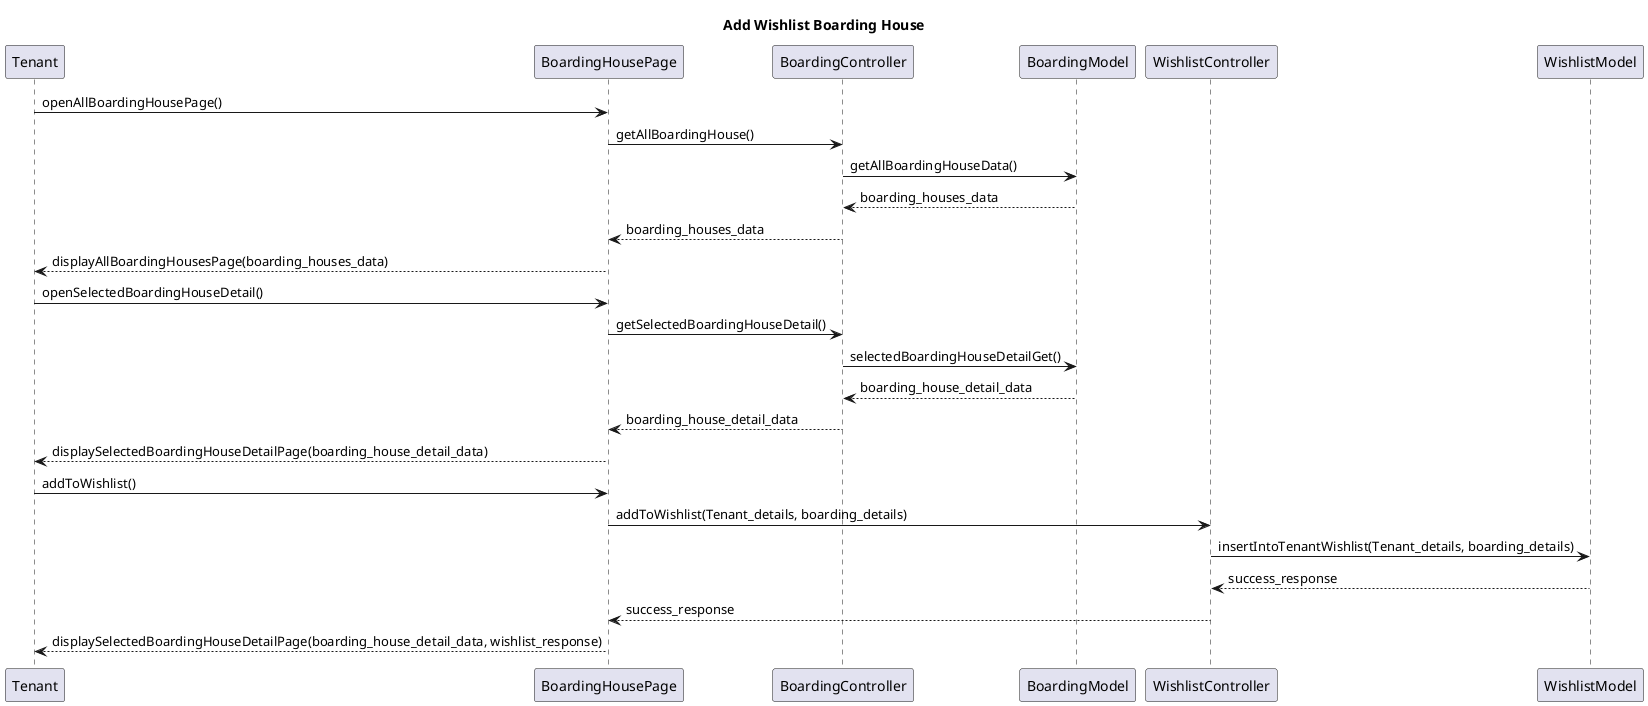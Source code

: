 @startuml
title Add Wishlist Boarding House
Tenant -> BoardingHousePage: openAllBoardingHousePage()
BoardingHousePage -> BoardingController: getAllBoardingHouse()
BoardingController -> BoardingModel: getAllBoardingHouseData()
BoardingController <-- BoardingModel: boarding_houses_data
BoardingHousePage <-- BoardingController: boarding_houses_data
Tenant <-- BoardingHousePage: displayAllBoardingHousesPage(boarding_houses_data)

Tenant -> BoardingHousePage: openSelectedBoardingHouseDetail()
BoardingHousePage -> BoardingController: getSelectedBoardingHouseDetail()
BoardingController -> BoardingModel: selectedBoardingHouseDetailGet()
BoardingController <-- BoardingModel: boarding_house_detail_data
BoardingHousePage <-- BoardingController: boarding_house_detail_data
Tenant <-- BoardingHousePage: displaySelectedBoardingHouseDetailPage(boarding_house_detail_data)

Tenant -> BoardingHousePage: addToWishlist()
BoardingHousePage -> WishlistController: addToWishlist(Tenant_details, boarding_details)
WishlistController -> WishlistModel: insertIntoTenantWishlist(Tenant_details, boarding_details)
WishlistController <-- WishlistModel: success_response
BoardingHousePage <-- WishlistController: success_response
Tenant <-- BoardingHousePage: displaySelectedBoardingHouseDetailPage(boarding_house_detail_data, wishlist_response)

@enduml
